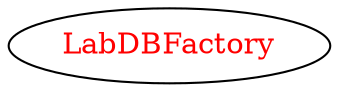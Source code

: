 digraph dependencyGraph {
 concentrate=true;
 ranksep="2.0";
 rankdir="LR"; 
 splines="ortho";
"LabDBFactory" [fontcolor="red"];
}